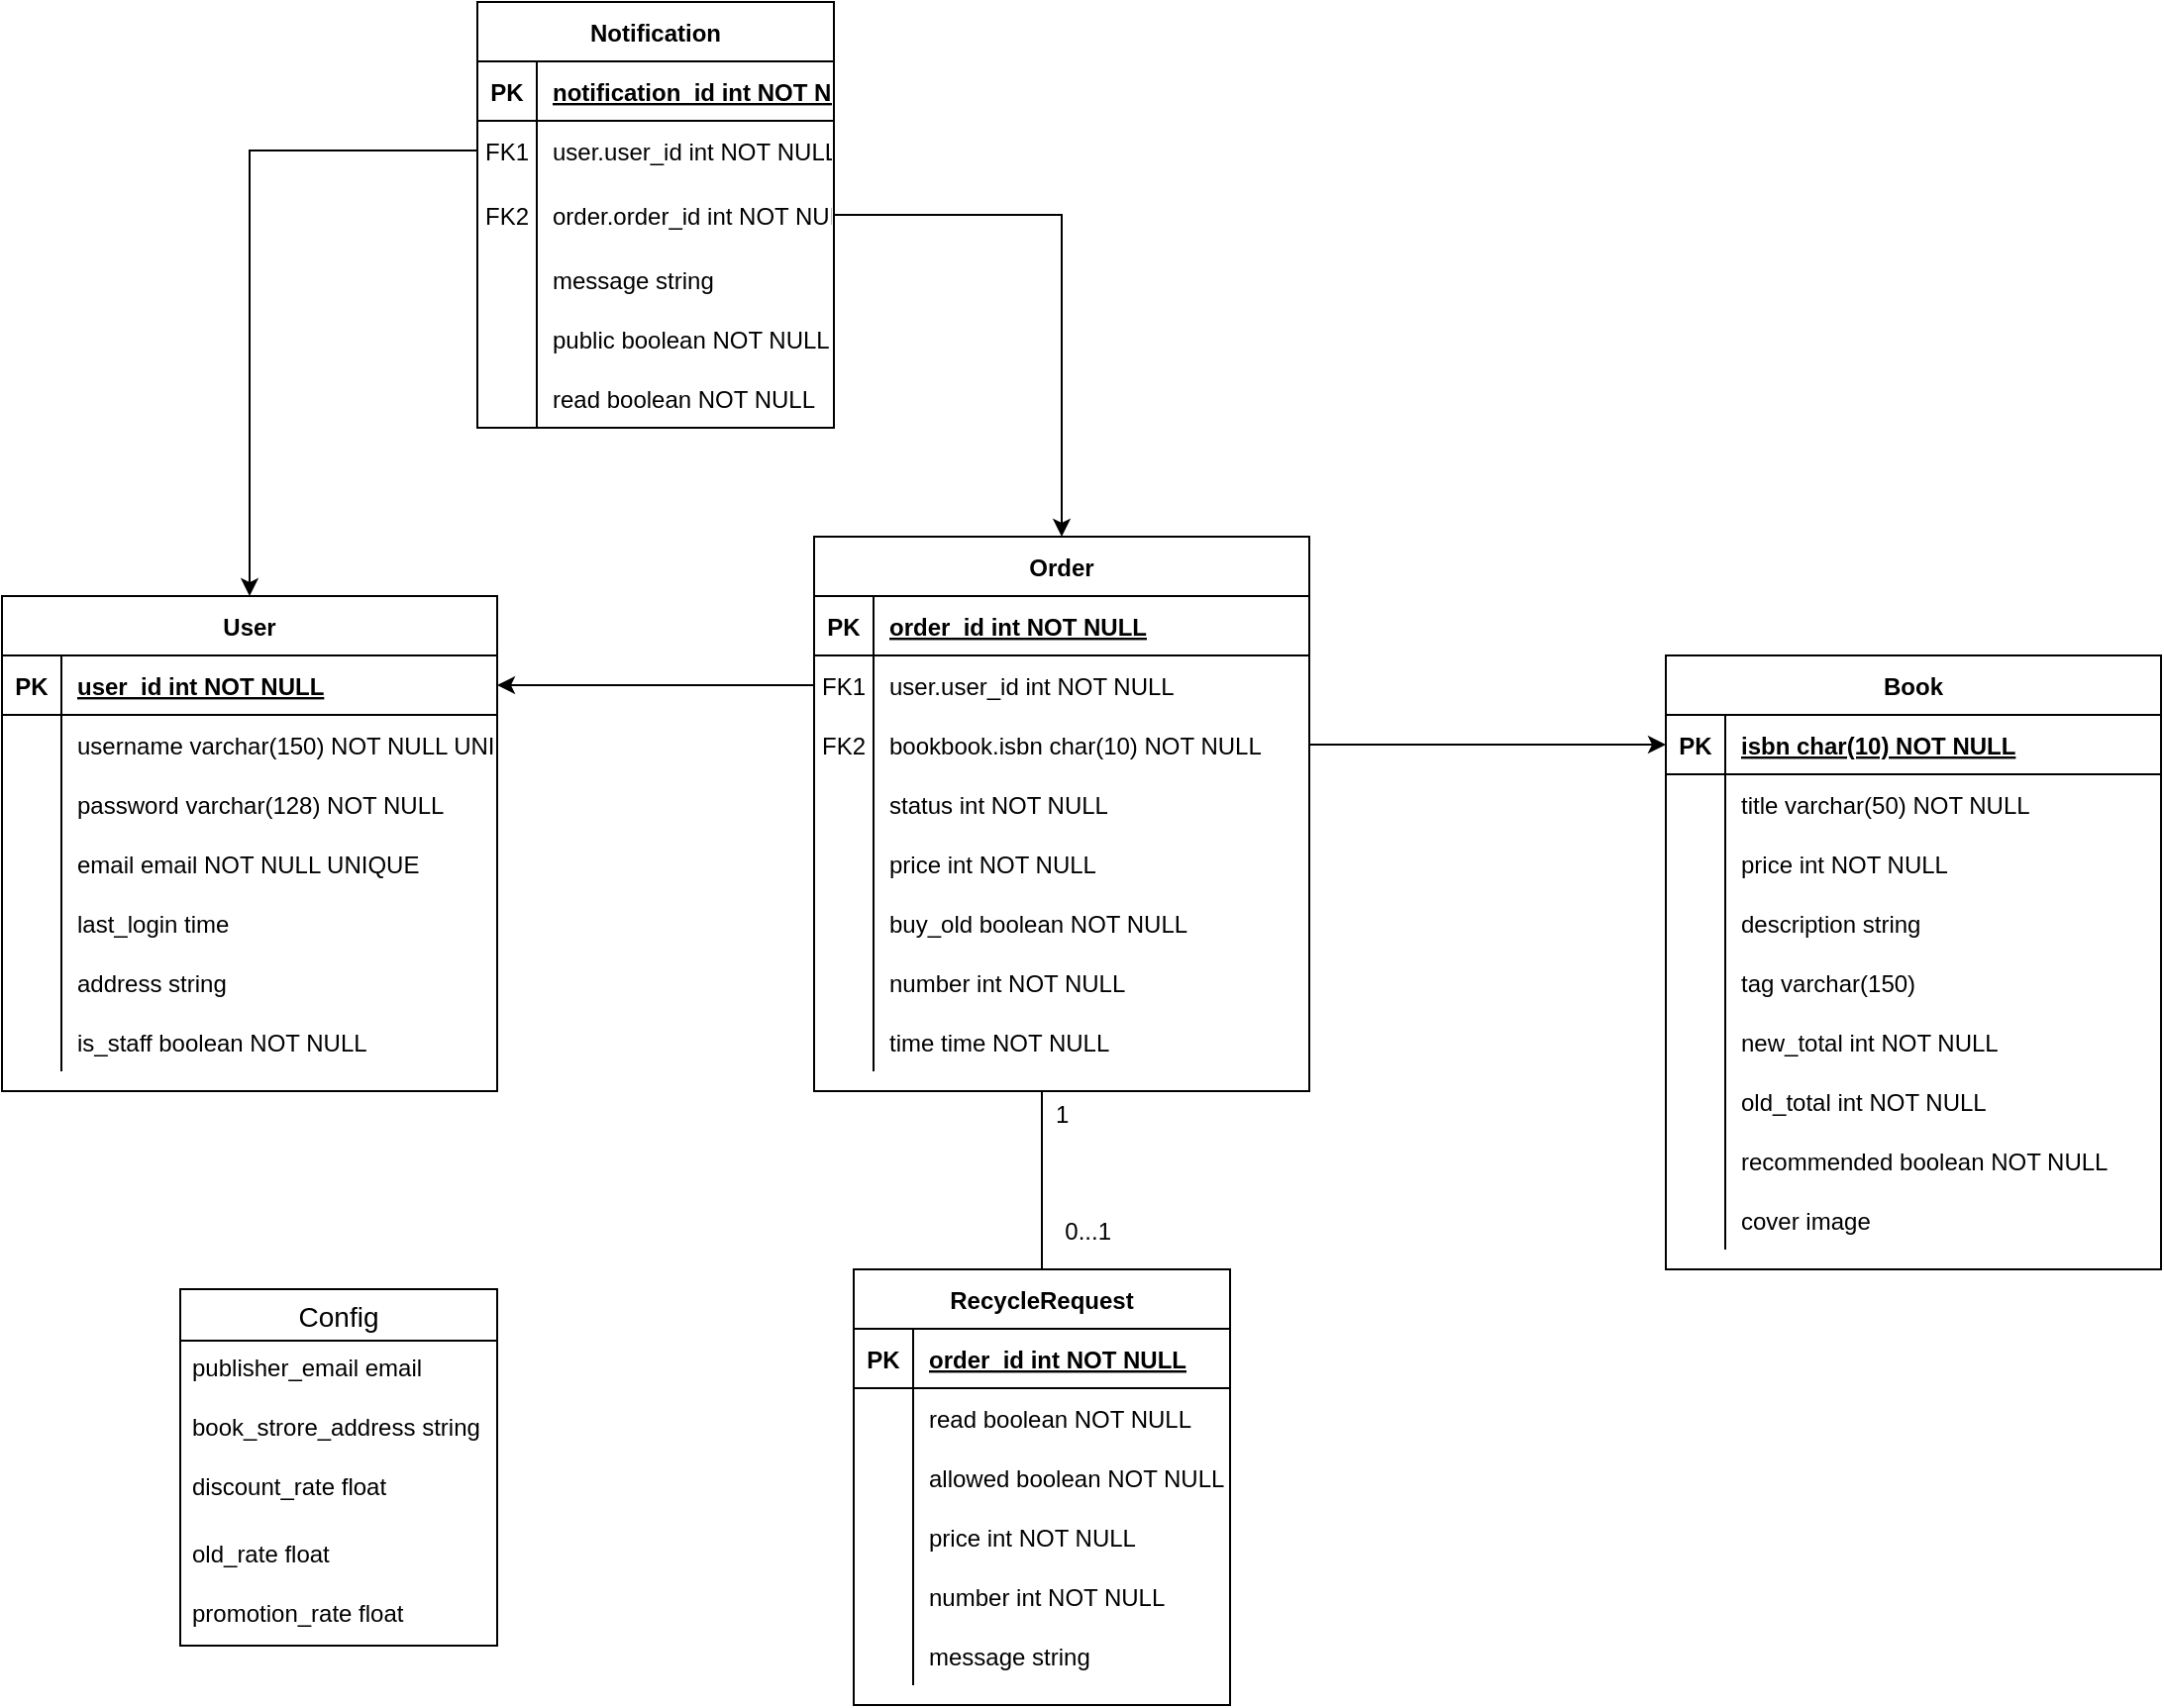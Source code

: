 <mxfile version="14.1.3" type="github">
  <diagram id="R2lEEEUBdFMjLlhIrx00" name="Page-1">
    <mxGraphModel dx="1730" dy="913" grid="1" gridSize="10" guides="1" tooltips="1" connect="1" arrows="1" fold="1" page="1" pageScale="1" pageWidth="850" pageHeight="1100" math="0" shadow="0" extFonts="Permanent Marker^https://fonts.googleapis.com/css?family=Permanent+Marker">
      <root>
        <mxCell id="0" />
        <mxCell id="1" parent="0" />
        <mxCell id="C-vyLk0tnHw3VtMMgP7b-2" value="Order" style="shape=table;startSize=30;container=1;collapsible=1;childLayout=tableLayout;fixedRows=1;rowLines=0;fontStyle=1;align=center;resizeLast=1;" parent="1" vertex="1">
          <mxGeometry x="500" y="290" width="250" height="280" as="geometry" />
        </mxCell>
        <mxCell id="C-vyLk0tnHw3VtMMgP7b-3" value="" style="shape=partialRectangle;collapsible=0;dropTarget=0;pointerEvents=0;fillColor=none;points=[[0,0.5],[1,0.5]];portConstraint=eastwest;top=0;left=0;right=0;bottom=1;" parent="C-vyLk0tnHw3VtMMgP7b-2" vertex="1">
          <mxGeometry y="30" width="250" height="30" as="geometry" />
        </mxCell>
        <mxCell id="C-vyLk0tnHw3VtMMgP7b-4" value="PK" style="shape=partialRectangle;overflow=hidden;connectable=0;fillColor=none;top=0;left=0;bottom=0;right=0;fontStyle=1;" parent="C-vyLk0tnHw3VtMMgP7b-3" vertex="1">
          <mxGeometry width="30" height="30" as="geometry" />
        </mxCell>
        <mxCell id="C-vyLk0tnHw3VtMMgP7b-5" value="order_id int NOT NULL " style="shape=partialRectangle;overflow=hidden;connectable=0;fillColor=none;top=0;left=0;bottom=0;right=0;align=left;spacingLeft=6;fontStyle=5;" parent="C-vyLk0tnHw3VtMMgP7b-3" vertex="1">
          <mxGeometry x="30" width="220" height="30" as="geometry" />
        </mxCell>
        <mxCell id="cBsTBtlMQh--94qblYaT-56" value="" style="shape=partialRectangle;collapsible=0;dropTarget=0;pointerEvents=0;fillColor=none;top=0;left=0;bottom=0;right=0;points=[[0,0.5],[1,0.5]];portConstraint=eastwest;" vertex="1" parent="C-vyLk0tnHw3VtMMgP7b-2">
          <mxGeometry y="60" width="250" height="30" as="geometry" />
        </mxCell>
        <mxCell id="cBsTBtlMQh--94qblYaT-57" value="FK1" style="shape=partialRectangle;connectable=0;fillColor=none;top=0;left=0;bottom=0;right=0;fontStyle=0;overflow=hidden;" vertex="1" parent="cBsTBtlMQh--94qblYaT-56">
          <mxGeometry width="30" height="30" as="geometry" />
        </mxCell>
        <mxCell id="cBsTBtlMQh--94qblYaT-58" value="user.user_id int NOT NULL" style="shape=partialRectangle;connectable=0;fillColor=none;top=0;left=0;bottom=0;right=0;align=left;spacingLeft=6;fontStyle=0;overflow=hidden;" vertex="1" parent="cBsTBtlMQh--94qblYaT-56">
          <mxGeometry x="30" width="220" height="30" as="geometry" />
        </mxCell>
        <mxCell id="C-vyLk0tnHw3VtMMgP7b-6" value="" style="shape=partialRectangle;collapsible=0;dropTarget=0;pointerEvents=0;fillColor=none;points=[[0,0.5],[1,0.5]];portConstraint=eastwest;top=0;left=0;right=0;bottom=0;" parent="C-vyLk0tnHw3VtMMgP7b-2" vertex="1">
          <mxGeometry y="90" width="250" height="30" as="geometry" />
        </mxCell>
        <mxCell id="C-vyLk0tnHw3VtMMgP7b-7" value="FK2" style="shape=partialRectangle;overflow=hidden;connectable=0;fillColor=none;top=0;left=0;bottom=0;right=0;" parent="C-vyLk0tnHw3VtMMgP7b-6" vertex="1">
          <mxGeometry width="30" height="30" as="geometry" />
        </mxCell>
        <mxCell id="C-vyLk0tnHw3VtMMgP7b-8" value="bookbook.isbn char(10) NOT NULL" style="shape=partialRectangle;overflow=hidden;connectable=0;fillColor=none;top=0;left=0;bottom=0;right=0;align=left;spacingLeft=6;" parent="C-vyLk0tnHw3VtMMgP7b-6" vertex="1">
          <mxGeometry x="30" width="220" height="30" as="geometry" />
        </mxCell>
        <mxCell id="cBsTBtlMQh--94qblYaT-22" value="" style="shape=partialRectangle;collapsible=0;dropTarget=0;pointerEvents=0;fillColor=none;top=0;left=0;bottom=0;right=0;points=[[0,0.5],[1,0.5]];portConstraint=eastwest;" vertex="1" parent="C-vyLk0tnHw3VtMMgP7b-2">
          <mxGeometry y="120" width="250" height="30" as="geometry" />
        </mxCell>
        <mxCell id="cBsTBtlMQh--94qblYaT-23" value="" style="shape=partialRectangle;connectable=0;fillColor=none;top=0;left=0;bottom=0;right=0;fontStyle=0;overflow=hidden;" vertex="1" parent="cBsTBtlMQh--94qblYaT-22">
          <mxGeometry width="30" height="30" as="geometry" />
        </mxCell>
        <mxCell id="cBsTBtlMQh--94qblYaT-24" value="status int NOT NULL" style="shape=partialRectangle;connectable=0;fillColor=none;top=0;left=0;bottom=0;right=0;align=left;spacingLeft=6;fontStyle=0;overflow=hidden;" vertex="1" parent="cBsTBtlMQh--94qblYaT-22">
          <mxGeometry x="30" width="220" height="30" as="geometry" />
        </mxCell>
        <mxCell id="cBsTBtlMQh--94qblYaT-62" value="" style="shape=partialRectangle;collapsible=0;dropTarget=0;pointerEvents=0;fillColor=none;top=0;left=0;bottom=0;right=0;points=[[0,0.5],[1,0.5]];portConstraint=eastwest;" vertex="1" parent="C-vyLk0tnHw3VtMMgP7b-2">
          <mxGeometry y="150" width="250" height="30" as="geometry" />
        </mxCell>
        <mxCell id="cBsTBtlMQh--94qblYaT-63" value="" style="shape=partialRectangle;connectable=0;fillColor=none;top=0;left=0;bottom=0;right=0;editable=1;overflow=hidden;" vertex="1" parent="cBsTBtlMQh--94qblYaT-62">
          <mxGeometry width="30" height="30" as="geometry" />
        </mxCell>
        <mxCell id="cBsTBtlMQh--94qblYaT-64" value="price int NOT NULL" style="shape=partialRectangle;connectable=0;fillColor=none;top=0;left=0;bottom=0;right=0;align=left;spacingLeft=6;overflow=hidden;" vertex="1" parent="cBsTBtlMQh--94qblYaT-62">
          <mxGeometry x="30" width="220" height="30" as="geometry" />
        </mxCell>
        <mxCell id="cBsTBtlMQh--94qblYaT-59" value="" style="shape=partialRectangle;collapsible=0;dropTarget=0;pointerEvents=0;fillColor=none;top=0;left=0;bottom=0;right=0;points=[[0,0.5],[1,0.5]];portConstraint=eastwest;" vertex="1" parent="C-vyLk0tnHw3VtMMgP7b-2">
          <mxGeometry y="180" width="250" height="30" as="geometry" />
        </mxCell>
        <mxCell id="cBsTBtlMQh--94qblYaT-60" value="" style="shape=partialRectangle;connectable=0;fillColor=none;top=0;left=0;bottom=0;right=0;editable=1;overflow=hidden;" vertex="1" parent="cBsTBtlMQh--94qblYaT-59">
          <mxGeometry width="30" height="30" as="geometry" />
        </mxCell>
        <mxCell id="cBsTBtlMQh--94qblYaT-61" value="buy_old boolean NOT NULL" style="shape=partialRectangle;connectable=0;fillColor=none;top=0;left=0;bottom=0;right=0;align=left;spacingLeft=6;overflow=hidden;" vertex="1" parent="cBsTBtlMQh--94qblYaT-59">
          <mxGeometry x="30" width="220" height="30" as="geometry" />
        </mxCell>
        <mxCell id="cBsTBtlMQh--94qblYaT-66" value="" style="shape=partialRectangle;collapsible=0;dropTarget=0;pointerEvents=0;fillColor=none;top=0;left=0;bottom=0;right=0;points=[[0,0.5],[1,0.5]];portConstraint=eastwest;" vertex="1" parent="C-vyLk0tnHw3VtMMgP7b-2">
          <mxGeometry y="210" width="250" height="30" as="geometry" />
        </mxCell>
        <mxCell id="cBsTBtlMQh--94qblYaT-67" value="" style="shape=partialRectangle;connectable=0;fillColor=none;top=0;left=0;bottom=0;right=0;editable=1;overflow=hidden;" vertex="1" parent="cBsTBtlMQh--94qblYaT-66">
          <mxGeometry width="30" height="30" as="geometry" />
        </mxCell>
        <mxCell id="cBsTBtlMQh--94qblYaT-68" value="number int NOT NULL" style="shape=partialRectangle;connectable=0;fillColor=none;top=0;left=0;bottom=0;right=0;align=left;spacingLeft=6;overflow=hidden;" vertex="1" parent="cBsTBtlMQh--94qblYaT-66">
          <mxGeometry x="30" width="220" height="30" as="geometry" />
        </mxCell>
        <mxCell id="C-vyLk0tnHw3VtMMgP7b-9" value="" style="shape=partialRectangle;collapsible=0;dropTarget=0;pointerEvents=0;fillColor=none;points=[[0,0.5],[1,0.5]];portConstraint=eastwest;top=0;left=0;right=0;bottom=0;" parent="C-vyLk0tnHw3VtMMgP7b-2" vertex="1">
          <mxGeometry y="240" width="250" height="30" as="geometry" />
        </mxCell>
        <mxCell id="C-vyLk0tnHw3VtMMgP7b-10" value="" style="shape=partialRectangle;overflow=hidden;connectable=0;fillColor=none;top=0;left=0;bottom=0;right=0;" parent="C-vyLk0tnHw3VtMMgP7b-9" vertex="1">
          <mxGeometry width="30" height="30" as="geometry" />
        </mxCell>
        <mxCell id="C-vyLk0tnHw3VtMMgP7b-11" value="time time NOT NULL" style="shape=partialRectangle;overflow=hidden;connectable=0;fillColor=none;top=0;left=0;bottom=0;right=0;align=left;spacingLeft=6;" parent="C-vyLk0tnHw3VtMMgP7b-9" vertex="1">
          <mxGeometry x="30" width="220" height="30" as="geometry" />
        </mxCell>
        <mxCell id="C-vyLk0tnHw3VtMMgP7b-13" value="Book" style="shape=table;startSize=30;container=1;collapsible=1;childLayout=tableLayout;fixedRows=1;rowLines=0;fontStyle=1;align=center;resizeLast=1;" parent="1" vertex="1">
          <mxGeometry x="930" y="350" width="250" height="310" as="geometry" />
        </mxCell>
        <mxCell id="C-vyLk0tnHw3VtMMgP7b-14" value="" style="shape=partialRectangle;collapsible=0;dropTarget=0;pointerEvents=0;fillColor=none;points=[[0,0.5],[1,0.5]];portConstraint=eastwest;top=0;left=0;right=0;bottom=1;" parent="C-vyLk0tnHw3VtMMgP7b-13" vertex="1">
          <mxGeometry y="30" width="250" height="30" as="geometry" />
        </mxCell>
        <mxCell id="C-vyLk0tnHw3VtMMgP7b-15" value="PK" style="shape=partialRectangle;overflow=hidden;connectable=0;fillColor=none;top=0;left=0;bottom=0;right=0;fontStyle=1;" parent="C-vyLk0tnHw3VtMMgP7b-14" vertex="1">
          <mxGeometry width="30" height="30" as="geometry" />
        </mxCell>
        <mxCell id="C-vyLk0tnHw3VtMMgP7b-16" value="isbn char(10) NOT NULL" style="shape=partialRectangle;overflow=hidden;connectable=0;fillColor=none;top=0;left=0;bottom=0;right=0;align=left;spacingLeft=6;fontStyle=5;" parent="C-vyLk0tnHw3VtMMgP7b-14" vertex="1">
          <mxGeometry x="30" width="220" height="30" as="geometry" />
        </mxCell>
        <mxCell id="C-vyLk0tnHw3VtMMgP7b-17" value="" style="shape=partialRectangle;collapsible=0;dropTarget=0;pointerEvents=0;fillColor=none;points=[[0,0.5],[1,0.5]];portConstraint=eastwest;top=0;left=0;right=0;bottom=0;" parent="C-vyLk0tnHw3VtMMgP7b-13" vertex="1">
          <mxGeometry y="60" width="250" height="30" as="geometry" />
        </mxCell>
        <mxCell id="C-vyLk0tnHw3VtMMgP7b-18" value="" style="shape=partialRectangle;overflow=hidden;connectable=0;fillColor=none;top=0;left=0;bottom=0;right=0;" parent="C-vyLk0tnHw3VtMMgP7b-17" vertex="1">
          <mxGeometry width="30" height="30" as="geometry" />
        </mxCell>
        <mxCell id="C-vyLk0tnHw3VtMMgP7b-19" value="title varchar(50) NOT NULL" style="shape=partialRectangle;overflow=hidden;connectable=0;fillColor=none;top=0;left=0;bottom=0;right=0;align=left;spacingLeft=6;" parent="C-vyLk0tnHw3VtMMgP7b-17" vertex="1">
          <mxGeometry x="30" width="220" height="30" as="geometry" />
        </mxCell>
        <mxCell id="cBsTBtlMQh--94qblYaT-38" value="" style="shape=partialRectangle;collapsible=0;dropTarget=0;pointerEvents=0;fillColor=none;top=0;left=0;bottom=0;right=0;points=[[0,0.5],[1,0.5]];portConstraint=eastwest;" vertex="1" parent="C-vyLk0tnHw3VtMMgP7b-13">
          <mxGeometry y="90" width="250" height="30" as="geometry" />
        </mxCell>
        <mxCell id="cBsTBtlMQh--94qblYaT-39" value="" style="shape=partialRectangle;connectable=0;fillColor=none;top=0;left=0;bottom=0;right=0;editable=1;overflow=hidden;" vertex="1" parent="cBsTBtlMQh--94qblYaT-38">
          <mxGeometry width="30" height="30" as="geometry" />
        </mxCell>
        <mxCell id="cBsTBtlMQh--94qblYaT-40" value="price int NOT NULL" style="shape=partialRectangle;connectable=0;fillColor=none;top=0;left=0;bottom=0;right=0;align=left;spacingLeft=6;overflow=hidden;" vertex="1" parent="cBsTBtlMQh--94qblYaT-38">
          <mxGeometry x="30" width="220" height="30" as="geometry" />
        </mxCell>
        <mxCell id="cBsTBtlMQh--94qblYaT-44" value="" style="shape=partialRectangle;collapsible=0;dropTarget=0;pointerEvents=0;fillColor=none;top=0;left=0;bottom=0;right=0;points=[[0,0.5],[1,0.5]];portConstraint=eastwest;" vertex="1" parent="C-vyLk0tnHw3VtMMgP7b-13">
          <mxGeometry y="120" width="250" height="30" as="geometry" />
        </mxCell>
        <mxCell id="cBsTBtlMQh--94qblYaT-45" value="" style="shape=partialRectangle;connectable=0;fillColor=none;top=0;left=0;bottom=0;right=0;editable=1;overflow=hidden;" vertex="1" parent="cBsTBtlMQh--94qblYaT-44">
          <mxGeometry width="30" height="30" as="geometry" />
        </mxCell>
        <mxCell id="cBsTBtlMQh--94qblYaT-46" value="description string" style="shape=partialRectangle;connectable=0;fillColor=none;top=0;left=0;bottom=0;right=0;align=left;spacingLeft=6;overflow=hidden;" vertex="1" parent="cBsTBtlMQh--94qblYaT-44">
          <mxGeometry x="30" width="220" height="30" as="geometry" />
        </mxCell>
        <mxCell id="cBsTBtlMQh--94qblYaT-47" value="" style="shape=partialRectangle;collapsible=0;dropTarget=0;pointerEvents=0;fillColor=none;top=0;left=0;bottom=0;right=0;points=[[0,0.5],[1,0.5]];portConstraint=eastwest;" vertex="1" parent="C-vyLk0tnHw3VtMMgP7b-13">
          <mxGeometry y="150" width="250" height="30" as="geometry" />
        </mxCell>
        <mxCell id="cBsTBtlMQh--94qblYaT-48" value="" style="shape=partialRectangle;connectable=0;fillColor=none;top=0;left=0;bottom=0;right=0;editable=1;overflow=hidden;" vertex="1" parent="cBsTBtlMQh--94qblYaT-47">
          <mxGeometry width="30" height="30" as="geometry" />
        </mxCell>
        <mxCell id="cBsTBtlMQh--94qblYaT-49" value="tag varchar(150)" style="shape=partialRectangle;connectable=0;fillColor=none;top=0;left=0;bottom=0;right=0;align=left;spacingLeft=6;overflow=hidden;" vertex="1" parent="cBsTBtlMQh--94qblYaT-47">
          <mxGeometry x="30" width="220" height="30" as="geometry" />
        </mxCell>
        <mxCell id="cBsTBtlMQh--94qblYaT-41" value="" style="shape=partialRectangle;collapsible=0;dropTarget=0;pointerEvents=0;fillColor=none;top=0;left=0;bottom=0;right=0;points=[[0,0.5],[1,0.5]];portConstraint=eastwest;" vertex="1" parent="C-vyLk0tnHw3VtMMgP7b-13">
          <mxGeometry y="180" width="250" height="30" as="geometry" />
        </mxCell>
        <mxCell id="cBsTBtlMQh--94qblYaT-42" value="" style="shape=partialRectangle;connectable=0;fillColor=none;top=0;left=0;bottom=0;right=0;editable=1;overflow=hidden;" vertex="1" parent="cBsTBtlMQh--94qblYaT-41">
          <mxGeometry width="30" height="30" as="geometry" />
        </mxCell>
        <mxCell id="cBsTBtlMQh--94qblYaT-43" value="new_total int NOT NULL" style="shape=partialRectangle;connectable=0;fillColor=none;top=0;left=0;bottom=0;right=0;align=left;spacingLeft=6;overflow=hidden;" vertex="1" parent="cBsTBtlMQh--94qblYaT-41">
          <mxGeometry x="30" width="220" height="30" as="geometry" />
        </mxCell>
        <mxCell id="C-vyLk0tnHw3VtMMgP7b-20" value="" style="shape=partialRectangle;collapsible=0;dropTarget=0;pointerEvents=0;fillColor=none;points=[[0,0.5],[1,0.5]];portConstraint=eastwest;top=0;left=0;right=0;bottom=0;" parent="C-vyLk0tnHw3VtMMgP7b-13" vertex="1">
          <mxGeometry y="210" width="250" height="30" as="geometry" />
        </mxCell>
        <mxCell id="C-vyLk0tnHw3VtMMgP7b-21" value="" style="shape=partialRectangle;overflow=hidden;connectable=0;fillColor=none;top=0;left=0;bottom=0;right=0;" parent="C-vyLk0tnHw3VtMMgP7b-20" vertex="1">
          <mxGeometry width="30" height="30" as="geometry" />
        </mxCell>
        <mxCell id="C-vyLk0tnHw3VtMMgP7b-22" value="old_total int NOT NULL" style="shape=partialRectangle;overflow=hidden;connectable=0;fillColor=none;top=0;left=0;bottom=0;right=0;align=left;spacingLeft=6;" parent="C-vyLk0tnHw3VtMMgP7b-20" vertex="1">
          <mxGeometry x="30" width="220" height="30" as="geometry" />
        </mxCell>
        <mxCell id="cBsTBtlMQh--94qblYaT-50" value="" style="shape=partialRectangle;collapsible=0;dropTarget=0;pointerEvents=0;fillColor=none;top=0;left=0;bottom=0;right=0;points=[[0,0.5],[1,0.5]];portConstraint=eastwest;" vertex="1" parent="C-vyLk0tnHw3VtMMgP7b-13">
          <mxGeometry y="240" width="250" height="30" as="geometry" />
        </mxCell>
        <mxCell id="cBsTBtlMQh--94qblYaT-51" value="" style="shape=partialRectangle;connectable=0;fillColor=none;top=0;left=0;bottom=0;right=0;editable=1;overflow=hidden;" vertex="1" parent="cBsTBtlMQh--94qblYaT-50">
          <mxGeometry width="30" height="30" as="geometry" />
        </mxCell>
        <mxCell id="cBsTBtlMQh--94qblYaT-52" value="recommended boolean NOT NULL" style="shape=partialRectangle;connectable=0;fillColor=none;top=0;left=0;bottom=0;right=0;align=left;spacingLeft=6;overflow=hidden;" vertex="1" parent="cBsTBtlMQh--94qblYaT-50">
          <mxGeometry x="30" width="220" height="30" as="geometry" />
        </mxCell>
        <mxCell id="cBsTBtlMQh--94qblYaT-53" value="" style="shape=partialRectangle;collapsible=0;dropTarget=0;pointerEvents=0;fillColor=none;top=0;left=0;bottom=0;right=0;points=[[0,0.5],[1,0.5]];portConstraint=eastwest;" vertex="1" parent="C-vyLk0tnHw3VtMMgP7b-13">
          <mxGeometry y="270" width="250" height="30" as="geometry" />
        </mxCell>
        <mxCell id="cBsTBtlMQh--94qblYaT-54" value="" style="shape=partialRectangle;connectable=0;fillColor=none;top=0;left=0;bottom=0;right=0;editable=1;overflow=hidden;" vertex="1" parent="cBsTBtlMQh--94qblYaT-53">
          <mxGeometry width="30" height="30" as="geometry" />
        </mxCell>
        <mxCell id="cBsTBtlMQh--94qblYaT-55" value="cover image" style="shape=partialRectangle;connectable=0;fillColor=none;top=0;left=0;bottom=0;right=0;align=left;spacingLeft=6;overflow=hidden;" vertex="1" parent="cBsTBtlMQh--94qblYaT-53">
          <mxGeometry x="30" width="220" height="30" as="geometry" />
        </mxCell>
        <mxCell id="C-vyLk0tnHw3VtMMgP7b-23" value="User" style="shape=table;startSize=30;container=1;collapsible=1;childLayout=tableLayout;fixedRows=1;rowLines=0;fontStyle=1;align=center;resizeLast=1;" parent="1" vertex="1">
          <mxGeometry x="90" y="320" width="250" height="250" as="geometry" />
        </mxCell>
        <mxCell id="C-vyLk0tnHw3VtMMgP7b-24" value="" style="shape=partialRectangle;collapsible=0;dropTarget=0;pointerEvents=0;fillColor=none;points=[[0,0.5],[1,0.5]];portConstraint=eastwest;top=0;left=0;right=0;bottom=1;" parent="C-vyLk0tnHw3VtMMgP7b-23" vertex="1">
          <mxGeometry y="30" width="250" height="30" as="geometry" />
        </mxCell>
        <mxCell id="C-vyLk0tnHw3VtMMgP7b-25" value="PK" style="shape=partialRectangle;overflow=hidden;connectable=0;fillColor=none;top=0;left=0;bottom=0;right=0;fontStyle=1;" parent="C-vyLk0tnHw3VtMMgP7b-24" vertex="1">
          <mxGeometry width="30" height="30" as="geometry" />
        </mxCell>
        <mxCell id="C-vyLk0tnHw3VtMMgP7b-26" value="user_id int NOT NULL " style="shape=partialRectangle;overflow=hidden;connectable=0;fillColor=none;top=0;left=0;bottom=0;right=0;align=left;spacingLeft=6;fontStyle=5;" parent="C-vyLk0tnHw3VtMMgP7b-24" vertex="1">
          <mxGeometry x="30" width="220" height="30" as="geometry" />
        </mxCell>
        <mxCell id="C-vyLk0tnHw3VtMMgP7b-27" value="" style="shape=partialRectangle;collapsible=0;dropTarget=0;pointerEvents=0;fillColor=none;points=[[0,0.5],[1,0.5]];portConstraint=eastwest;top=0;left=0;right=0;bottom=0;" parent="C-vyLk0tnHw3VtMMgP7b-23" vertex="1">
          <mxGeometry y="60" width="250" height="30" as="geometry" />
        </mxCell>
        <mxCell id="C-vyLk0tnHw3VtMMgP7b-28" value="" style="shape=partialRectangle;overflow=hidden;connectable=0;fillColor=none;top=0;left=0;bottom=0;right=0;" parent="C-vyLk0tnHw3VtMMgP7b-27" vertex="1">
          <mxGeometry width="30" height="30" as="geometry" />
        </mxCell>
        <mxCell id="C-vyLk0tnHw3VtMMgP7b-29" value="username varchar(150) NOT NULL UNIQUE" style="shape=partialRectangle;overflow=hidden;connectable=0;fillColor=none;top=0;left=0;bottom=0;right=0;align=left;spacingLeft=6;" parent="C-vyLk0tnHw3VtMMgP7b-27" vertex="1">
          <mxGeometry x="30" width="220" height="30" as="geometry" />
        </mxCell>
        <mxCell id="cBsTBtlMQh--94qblYaT-29" value="" style="shape=partialRectangle;collapsible=0;dropTarget=0;pointerEvents=0;fillColor=none;top=0;left=0;bottom=0;right=0;points=[[0,0.5],[1,0.5]];portConstraint=eastwest;" vertex="1" parent="C-vyLk0tnHw3VtMMgP7b-23">
          <mxGeometry y="90" width="250" height="30" as="geometry" />
        </mxCell>
        <mxCell id="cBsTBtlMQh--94qblYaT-30" value="" style="shape=partialRectangle;connectable=0;fillColor=none;top=0;left=0;bottom=0;right=0;editable=1;overflow=hidden;" vertex="1" parent="cBsTBtlMQh--94qblYaT-29">
          <mxGeometry width="30" height="30" as="geometry" />
        </mxCell>
        <mxCell id="cBsTBtlMQh--94qblYaT-31" value="password varchar(128) NOT NULL" style="shape=partialRectangle;connectable=0;fillColor=none;top=0;left=0;bottom=0;right=0;align=left;spacingLeft=6;overflow=hidden;" vertex="1" parent="cBsTBtlMQh--94qblYaT-29">
          <mxGeometry x="30" width="220" height="30" as="geometry" />
        </mxCell>
        <mxCell id="cBsTBtlMQh--94qblYaT-18" value="" style="shape=partialRectangle;collapsible=0;dropTarget=0;pointerEvents=0;fillColor=none;top=0;left=0;bottom=0;right=0;points=[[0,0.5],[1,0.5]];portConstraint=eastwest;" vertex="1" parent="C-vyLk0tnHw3VtMMgP7b-23">
          <mxGeometry y="120" width="250" height="30" as="geometry" />
        </mxCell>
        <mxCell id="cBsTBtlMQh--94qblYaT-19" value="" style="shape=partialRectangle;connectable=0;fillColor=none;top=0;left=0;bottom=0;right=0;fontStyle=0;overflow=hidden;" vertex="1" parent="cBsTBtlMQh--94qblYaT-18">
          <mxGeometry width="30" height="30" as="geometry" />
        </mxCell>
        <mxCell id="cBsTBtlMQh--94qblYaT-20" value="email email NOT NULL UNIQUE" style="shape=partialRectangle;connectable=0;fillColor=none;top=0;left=0;bottom=0;right=0;align=left;spacingLeft=6;fontStyle=0;overflow=hidden;" vertex="1" parent="cBsTBtlMQh--94qblYaT-18">
          <mxGeometry x="30" width="220" height="30" as="geometry" />
        </mxCell>
        <mxCell id="cBsTBtlMQh--94qblYaT-12" value="" style="shape=partialRectangle;collapsible=0;dropTarget=0;pointerEvents=0;fillColor=none;top=0;left=0;bottom=0;right=0;points=[[0,0.5],[1,0.5]];portConstraint=eastwest;" vertex="1" parent="C-vyLk0tnHw3VtMMgP7b-23">
          <mxGeometry y="150" width="250" height="30" as="geometry" />
        </mxCell>
        <mxCell id="cBsTBtlMQh--94qblYaT-13" value="" style="shape=partialRectangle;connectable=0;fillColor=none;top=0;left=0;bottom=0;right=0;editable=1;overflow=hidden;" vertex="1" parent="cBsTBtlMQh--94qblYaT-12">
          <mxGeometry width="30" height="30" as="geometry" />
        </mxCell>
        <mxCell id="cBsTBtlMQh--94qblYaT-14" value="last_login time" style="shape=partialRectangle;connectable=0;fillColor=none;top=0;left=0;bottom=0;right=0;align=left;spacingLeft=6;overflow=hidden;" vertex="1" parent="cBsTBtlMQh--94qblYaT-12">
          <mxGeometry x="30" width="220" height="30" as="geometry" />
        </mxCell>
        <mxCell id="cBsTBtlMQh--94qblYaT-32" value="" style="shape=partialRectangle;collapsible=0;dropTarget=0;pointerEvents=0;fillColor=none;top=0;left=0;bottom=0;right=0;points=[[0,0.5],[1,0.5]];portConstraint=eastwest;" vertex="1" parent="C-vyLk0tnHw3VtMMgP7b-23">
          <mxGeometry y="180" width="250" height="30" as="geometry" />
        </mxCell>
        <mxCell id="cBsTBtlMQh--94qblYaT-33" value="" style="shape=partialRectangle;connectable=0;fillColor=none;top=0;left=0;bottom=0;right=0;editable=1;overflow=hidden;" vertex="1" parent="cBsTBtlMQh--94qblYaT-32">
          <mxGeometry width="30" height="30" as="geometry" />
        </mxCell>
        <mxCell id="cBsTBtlMQh--94qblYaT-34" value="address string" style="shape=partialRectangle;connectable=0;fillColor=none;top=0;left=0;bottom=0;right=0;align=left;spacingLeft=6;overflow=hidden;" vertex="1" parent="cBsTBtlMQh--94qblYaT-32">
          <mxGeometry x="30" width="220" height="30" as="geometry" />
        </mxCell>
        <mxCell id="cBsTBtlMQh--94qblYaT-35" value="" style="shape=partialRectangle;collapsible=0;dropTarget=0;pointerEvents=0;fillColor=none;top=0;left=0;bottom=0;right=0;points=[[0,0.5],[1,0.5]];portConstraint=eastwest;" vertex="1" parent="C-vyLk0tnHw3VtMMgP7b-23">
          <mxGeometry y="210" width="250" height="30" as="geometry" />
        </mxCell>
        <mxCell id="cBsTBtlMQh--94qblYaT-36" value="" style="shape=partialRectangle;connectable=0;fillColor=none;top=0;left=0;bottom=0;right=0;editable=1;overflow=hidden;" vertex="1" parent="cBsTBtlMQh--94qblYaT-35">
          <mxGeometry width="30" height="30" as="geometry" />
        </mxCell>
        <mxCell id="cBsTBtlMQh--94qblYaT-37" value="is_staff boolean NOT NULL" style="shape=partialRectangle;connectable=0;fillColor=none;top=0;left=0;bottom=0;right=0;align=left;spacingLeft=6;overflow=hidden;" vertex="1" parent="cBsTBtlMQh--94qblYaT-35">
          <mxGeometry x="30" width="220" height="30" as="geometry" />
        </mxCell>
        <mxCell id="cBsTBtlMQh--94qblYaT-69" value="RecycleRequest" style="shape=table;startSize=30;container=1;collapsible=1;childLayout=tableLayout;fixedRows=1;rowLines=0;fontStyle=1;align=center;resizeLast=1;" vertex="1" parent="1">
          <mxGeometry x="520" y="660" width="190" height="220" as="geometry" />
        </mxCell>
        <mxCell id="cBsTBtlMQh--94qblYaT-70" value="" style="shape=partialRectangle;collapsible=0;dropTarget=0;pointerEvents=0;fillColor=none;top=0;left=0;bottom=1;right=0;points=[[0,0.5],[1,0.5]];portConstraint=eastwest;" vertex="1" parent="cBsTBtlMQh--94qblYaT-69">
          <mxGeometry y="30" width="190" height="30" as="geometry" />
        </mxCell>
        <mxCell id="cBsTBtlMQh--94qblYaT-71" value="PK" style="shape=partialRectangle;connectable=0;fillColor=none;top=0;left=0;bottom=0;right=0;fontStyle=1;overflow=hidden;" vertex="1" parent="cBsTBtlMQh--94qblYaT-70">
          <mxGeometry width="30" height="30" as="geometry" />
        </mxCell>
        <mxCell id="cBsTBtlMQh--94qblYaT-72" value="order_id int NOT NULL" style="shape=partialRectangle;connectable=0;top=0;left=0;bottom=0;right=0;align=left;spacingLeft=6;fontStyle=5;overflow=hidden;dashed=1;fillColor=none;" vertex="1" parent="cBsTBtlMQh--94qblYaT-70">
          <mxGeometry x="30" width="160" height="30" as="geometry" />
        </mxCell>
        <mxCell id="cBsTBtlMQh--94qblYaT-73" value="" style="shape=partialRectangle;collapsible=0;dropTarget=0;pointerEvents=0;fillColor=none;top=0;left=0;bottom=0;right=0;points=[[0,0.5],[1,0.5]];portConstraint=eastwest;" vertex="1" parent="cBsTBtlMQh--94qblYaT-69">
          <mxGeometry y="60" width="190" height="30" as="geometry" />
        </mxCell>
        <mxCell id="cBsTBtlMQh--94qblYaT-74" value="" style="shape=partialRectangle;connectable=0;fillColor=none;top=0;left=0;bottom=0;right=0;editable=1;overflow=hidden;" vertex="1" parent="cBsTBtlMQh--94qblYaT-73">
          <mxGeometry width="30" height="30" as="geometry" />
        </mxCell>
        <mxCell id="cBsTBtlMQh--94qblYaT-75" value="read boolean NOT NULL" style="shape=partialRectangle;connectable=0;fillColor=none;top=0;left=0;bottom=0;right=0;align=left;spacingLeft=6;overflow=hidden;" vertex="1" parent="cBsTBtlMQh--94qblYaT-73">
          <mxGeometry x="30" width="160" height="30" as="geometry" />
        </mxCell>
        <mxCell id="cBsTBtlMQh--94qblYaT-76" value="" style="shape=partialRectangle;collapsible=0;dropTarget=0;pointerEvents=0;fillColor=none;top=0;left=0;bottom=0;right=0;points=[[0,0.5],[1,0.5]];portConstraint=eastwest;" vertex="1" parent="cBsTBtlMQh--94qblYaT-69">
          <mxGeometry y="90" width="190" height="30" as="geometry" />
        </mxCell>
        <mxCell id="cBsTBtlMQh--94qblYaT-77" value="" style="shape=partialRectangle;connectable=0;fillColor=none;top=0;left=0;bottom=0;right=0;editable=1;overflow=hidden;" vertex="1" parent="cBsTBtlMQh--94qblYaT-76">
          <mxGeometry width="30" height="30" as="geometry" />
        </mxCell>
        <mxCell id="cBsTBtlMQh--94qblYaT-78" value="allowed boolean NOT NULL" style="shape=partialRectangle;connectable=0;fillColor=none;top=0;left=0;bottom=0;right=0;align=left;spacingLeft=6;overflow=hidden;" vertex="1" parent="cBsTBtlMQh--94qblYaT-76">
          <mxGeometry x="30" width="160" height="30" as="geometry" />
        </mxCell>
        <mxCell id="cBsTBtlMQh--94qblYaT-82" value="" style="shape=partialRectangle;collapsible=0;dropTarget=0;pointerEvents=0;fillColor=none;top=0;left=0;bottom=0;right=0;points=[[0,0.5],[1,0.5]];portConstraint=eastwest;" vertex="1" parent="cBsTBtlMQh--94qblYaT-69">
          <mxGeometry y="120" width="190" height="30" as="geometry" />
        </mxCell>
        <mxCell id="cBsTBtlMQh--94qblYaT-83" value="" style="shape=partialRectangle;connectable=0;fillColor=none;top=0;left=0;bottom=0;right=0;editable=1;overflow=hidden;" vertex="1" parent="cBsTBtlMQh--94qblYaT-82">
          <mxGeometry width="30" height="30" as="geometry" />
        </mxCell>
        <mxCell id="cBsTBtlMQh--94qblYaT-84" value="price int NOT NULL" style="shape=partialRectangle;connectable=0;fillColor=none;top=0;left=0;bottom=0;right=0;align=left;spacingLeft=6;overflow=hidden;" vertex="1" parent="cBsTBtlMQh--94qblYaT-82">
          <mxGeometry x="30" width="160" height="30" as="geometry" />
        </mxCell>
        <mxCell id="cBsTBtlMQh--94qblYaT-85" value="" style="shape=partialRectangle;collapsible=0;dropTarget=0;pointerEvents=0;fillColor=none;top=0;left=0;bottom=0;right=0;points=[[0,0.5],[1,0.5]];portConstraint=eastwest;" vertex="1" parent="cBsTBtlMQh--94qblYaT-69">
          <mxGeometry y="150" width="190" height="30" as="geometry" />
        </mxCell>
        <mxCell id="cBsTBtlMQh--94qblYaT-86" value="" style="shape=partialRectangle;connectable=0;fillColor=none;top=0;left=0;bottom=0;right=0;editable=1;overflow=hidden;" vertex="1" parent="cBsTBtlMQh--94qblYaT-85">
          <mxGeometry width="30" height="30" as="geometry" />
        </mxCell>
        <mxCell id="cBsTBtlMQh--94qblYaT-87" value="number int NOT NULL" style="shape=partialRectangle;connectable=0;fillColor=none;top=0;left=0;bottom=0;right=0;align=left;spacingLeft=6;overflow=hidden;" vertex="1" parent="cBsTBtlMQh--94qblYaT-85">
          <mxGeometry x="30" width="160" height="30" as="geometry" />
        </mxCell>
        <mxCell id="cBsTBtlMQh--94qblYaT-79" value="" style="shape=partialRectangle;collapsible=0;dropTarget=0;pointerEvents=0;fillColor=none;top=0;left=0;bottom=0;right=0;points=[[0,0.5],[1,0.5]];portConstraint=eastwest;" vertex="1" parent="cBsTBtlMQh--94qblYaT-69">
          <mxGeometry y="180" width="190" height="30" as="geometry" />
        </mxCell>
        <mxCell id="cBsTBtlMQh--94qblYaT-80" value="" style="shape=partialRectangle;connectable=0;fillColor=none;top=0;left=0;bottom=0;right=0;editable=1;overflow=hidden;" vertex="1" parent="cBsTBtlMQh--94qblYaT-79">
          <mxGeometry width="30" height="30" as="geometry" />
        </mxCell>
        <mxCell id="cBsTBtlMQh--94qblYaT-81" value="message string" style="shape=partialRectangle;connectable=0;fillColor=none;top=0;left=0;bottom=0;right=0;align=left;spacingLeft=6;overflow=hidden;" vertex="1" parent="cBsTBtlMQh--94qblYaT-79">
          <mxGeometry x="30" width="160" height="30" as="geometry" />
        </mxCell>
        <mxCell id="cBsTBtlMQh--94qblYaT-88" value="Config" style="swimlane;fontStyle=0;childLayout=stackLayout;horizontal=1;startSize=26;horizontalStack=0;resizeParent=1;resizeParentMax=0;resizeLast=0;collapsible=1;marginBottom=0;align=center;fontSize=14;" vertex="1" parent="1">
          <mxGeometry x="180" y="670" width="160" height="180" as="geometry" />
        </mxCell>
        <mxCell id="cBsTBtlMQh--94qblYaT-89" value="publisher_email email" style="text;strokeColor=none;fillColor=none;spacingLeft=4;spacingRight=4;overflow=hidden;rotatable=0;points=[[0,0.5],[1,0.5]];portConstraint=eastwest;fontSize=12;" vertex="1" parent="cBsTBtlMQh--94qblYaT-88">
          <mxGeometry y="26" width="160" height="30" as="geometry" />
        </mxCell>
        <mxCell id="cBsTBtlMQh--94qblYaT-90" value="book_strore_address string" style="text;strokeColor=none;fillColor=none;spacingLeft=4;spacingRight=4;overflow=hidden;rotatable=0;points=[[0,0.5],[1,0.5]];portConstraint=eastwest;fontSize=12;" vertex="1" parent="cBsTBtlMQh--94qblYaT-88">
          <mxGeometry y="56" width="160" height="30" as="geometry" />
        </mxCell>
        <mxCell id="cBsTBtlMQh--94qblYaT-109" value="discount_rate float" style="text;strokeColor=none;fillColor=none;spacingLeft=4;spacingRight=4;overflow=hidden;rotatable=0;points=[[0,0.5],[1,0.5]];portConstraint=eastwest;fontSize=12;" vertex="1" parent="cBsTBtlMQh--94qblYaT-88">
          <mxGeometry y="86" width="160" height="34" as="geometry" />
        </mxCell>
        <mxCell id="cBsTBtlMQh--94qblYaT-91" value="old_rate float" style="text;strokeColor=none;fillColor=none;spacingLeft=4;spacingRight=4;overflow=hidden;rotatable=0;points=[[0,0.5],[1,0.5]];portConstraint=eastwest;fontSize=12;" vertex="1" parent="cBsTBtlMQh--94qblYaT-88">
          <mxGeometry y="120" width="160" height="30" as="geometry" />
        </mxCell>
        <mxCell id="cBsTBtlMQh--94qblYaT-110" value="promotion_rate float" style="text;strokeColor=none;fillColor=none;spacingLeft=4;spacingRight=4;overflow=hidden;rotatable=0;points=[[0,0.5],[1,0.5]];portConstraint=eastwest;fontSize=12;" vertex="1" parent="cBsTBtlMQh--94qblYaT-88">
          <mxGeometry y="150" width="160" height="30" as="geometry" />
        </mxCell>
        <mxCell id="cBsTBtlMQh--94qblYaT-92" value="Notification" style="shape=table;startSize=30;container=1;collapsible=1;childLayout=tableLayout;fixedRows=1;rowLines=0;fontStyle=1;align=center;resizeLast=1;" vertex="1" parent="1">
          <mxGeometry x="330" y="20" width="180" height="215" as="geometry" />
        </mxCell>
        <mxCell id="cBsTBtlMQh--94qblYaT-93" value="" style="shape=partialRectangle;collapsible=0;dropTarget=0;pointerEvents=0;fillColor=none;top=0;left=0;bottom=1;right=0;points=[[0,0.5],[1,0.5]];portConstraint=eastwest;" vertex="1" parent="cBsTBtlMQh--94qblYaT-92">
          <mxGeometry y="30" width="180" height="30" as="geometry" />
        </mxCell>
        <mxCell id="cBsTBtlMQh--94qblYaT-94" value="PK" style="shape=partialRectangle;connectable=0;fillColor=none;top=0;left=0;bottom=0;right=0;fontStyle=1;overflow=hidden;" vertex="1" parent="cBsTBtlMQh--94qblYaT-93">
          <mxGeometry width="30" height="30" as="geometry" />
        </mxCell>
        <mxCell id="cBsTBtlMQh--94qblYaT-95" value="notification_id int NOT NULL" style="shape=partialRectangle;connectable=0;fillColor=none;top=0;left=0;bottom=0;right=0;align=left;spacingLeft=6;fontStyle=5;overflow=hidden;" vertex="1" parent="cBsTBtlMQh--94qblYaT-93">
          <mxGeometry x="30" width="150" height="30" as="geometry" />
        </mxCell>
        <mxCell id="cBsTBtlMQh--94qblYaT-114" value="" style="shape=partialRectangle;collapsible=0;dropTarget=0;pointerEvents=0;fillColor=none;top=0;left=0;bottom=0;right=0;points=[[0,0.5],[1,0.5]];portConstraint=eastwest;" vertex="1" parent="cBsTBtlMQh--94qblYaT-92">
          <mxGeometry y="60" width="180" height="30" as="geometry" />
        </mxCell>
        <mxCell id="cBsTBtlMQh--94qblYaT-115" value="FK1" style="shape=partialRectangle;connectable=0;fillColor=none;top=0;left=0;bottom=0;right=0;fontStyle=0;overflow=hidden;" vertex="1" parent="cBsTBtlMQh--94qblYaT-114">
          <mxGeometry width="30" height="30" as="geometry" />
        </mxCell>
        <mxCell id="cBsTBtlMQh--94qblYaT-116" value="user.user_id int NOT NULL" style="shape=partialRectangle;connectable=0;fillColor=none;top=0;left=0;bottom=0;right=0;align=left;spacingLeft=6;fontStyle=0;overflow=hidden;" vertex="1" parent="cBsTBtlMQh--94qblYaT-114">
          <mxGeometry x="30" width="150" height="30" as="geometry" />
        </mxCell>
        <mxCell id="cBsTBtlMQh--94qblYaT-117" value="" style="shape=partialRectangle;collapsible=0;dropTarget=0;pointerEvents=0;fillColor=none;top=0;left=0;bottom=0;right=0;points=[[0,0.5],[1,0.5]];portConstraint=eastwest;" vertex="1" parent="cBsTBtlMQh--94qblYaT-92">
          <mxGeometry y="90" width="180" height="35" as="geometry" />
        </mxCell>
        <mxCell id="cBsTBtlMQh--94qblYaT-118" value="FK2" style="shape=partialRectangle;connectable=0;fillColor=none;top=0;left=0;bottom=0;right=0;fontStyle=0;overflow=hidden;" vertex="1" parent="cBsTBtlMQh--94qblYaT-117">
          <mxGeometry width="30" height="35" as="geometry" />
        </mxCell>
        <mxCell id="cBsTBtlMQh--94qblYaT-119" value="order.order_id int NOT NULL" style="shape=partialRectangle;connectable=0;fillColor=none;top=0;left=0;bottom=0;right=0;align=left;spacingLeft=6;fontStyle=0;overflow=hidden;" vertex="1" parent="cBsTBtlMQh--94qblYaT-117">
          <mxGeometry x="30" width="150" height="35" as="geometry" />
        </mxCell>
        <mxCell id="cBsTBtlMQh--94qblYaT-102" value="" style="shape=partialRectangle;collapsible=0;dropTarget=0;pointerEvents=0;fillColor=none;top=0;left=0;bottom=0;right=0;points=[[0,0.5],[1,0.5]];portConstraint=eastwest;" vertex="1" parent="cBsTBtlMQh--94qblYaT-92">
          <mxGeometry y="125" width="180" height="30" as="geometry" />
        </mxCell>
        <mxCell id="cBsTBtlMQh--94qblYaT-103" value="" style="shape=partialRectangle;connectable=0;fillColor=none;top=0;left=0;bottom=0;right=0;editable=1;overflow=hidden;" vertex="1" parent="cBsTBtlMQh--94qblYaT-102">
          <mxGeometry width="30" height="30" as="geometry" />
        </mxCell>
        <mxCell id="cBsTBtlMQh--94qblYaT-104" value="message string" style="shape=partialRectangle;connectable=0;fillColor=none;top=0;left=0;bottom=0;right=0;align=left;spacingLeft=6;overflow=hidden;" vertex="1" parent="cBsTBtlMQh--94qblYaT-102">
          <mxGeometry x="30" width="150" height="30" as="geometry" />
        </mxCell>
        <mxCell id="cBsTBtlMQh--94qblYaT-99" value="" style="shape=partialRectangle;collapsible=0;dropTarget=0;pointerEvents=0;fillColor=none;top=0;left=0;bottom=0;right=0;points=[[0,0.5],[1,0.5]];portConstraint=eastwest;" vertex="1" parent="cBsTBtlMQh--94qblYaT-92">
          <mxGeometry y="155" width="180" height="30" as="geometry" />
        </mxCell>
        <mxCell id="cBsTBtlMQh--94qblYaT-100" value="" style="shape=partialRectangle;connectable=0;fillColor=none;top=0;left=0;bottom=0;right=0;editable=1;overflow=hidden;" vertex="1" parent="cBsTBtlMQh--94qblYaT-99">
          <mxGeometry width="30" height="30" as="geometry" />
        </mxCell>
        <mxCell id="cBsTBtlMQh--94qblYaT-101" value="public boolean NOT NULL" style="shape=partialRectangle;connectable=0;fillColor=none;top=0;left=0;bottom=0;right=0;align=left;spacingLeft=6;overflow=hidden;" vertex="1" parent="cBsTBtlMQh--94qblYaT-99">
          <mxGeometry x="30" width="150" height="30" as="geometry" />
        </mxCell>
        <mxCell id="cBsTBtlMQh--94qblYaT-96" value="" style="shape=partialRectangle;collapsible=0;dropTarget=0;pointerEvents=0;fillColor=none;top=0;left=0;bottom=0;right=0;points=[[0,0.5],[1,0.5]];portConstraint=eastwest;" vertex="1" parent="cBsTBtlMQh--94qblYaT-92">
          <mxGeometry y="185" width="180" height="30" as="geometry" />
        </mxCell>
        <mxCell id="cBsTBtlMQh--94qblYaT-97" value="" style="shape=partialRectangle;connectable=0;fillColor=none;top=0;left=0;bottom=0;right=0;editable=1;overflow=hidden;" vertex="1" parent="cBsTBtlMQh--94qblYaT-96">
          <mxGeometry width="30" height="30" as="geometry" />
        </mxCell>
        <mxCell id="cBsTBtlMQh--94qblYaT-98" value="read boolean NOT NULL" style="shape=partialRectangle;connectable=0;fillColor=none;top=0;left=0;bottom=0;right=0;align=left;spacingLeft=6;overflow=hidden;" vertex="1" parent="cBsTBtlMQh--94qblYaT-96">
          <mxGeometry x="30" width="150" height="30" as="geometry" />
        </mxCell>
        <mxCell id="cBsTBtlMQh--94qblYaT-124" style="edgeStyle=orthogonalEdgeStyle;rounded=0;orthogonalLoop=1;jettySize=auto;html=1;exitX=0;exitY=0.5;exitDx=0;exitDy=0;entryX=1;entryY=0.5;entryDx=0;entryDy=0;" edge="1" parent="1" source="cBsTBtlMQh--94qblYaT-56" target="C-vyLk0tnHw3VtMMgP7b-24">
          <mxGeometry relative="1" as="geometry" />
        </mxCell>
        <mxCell id="cBsTBtlMQh--94qblYaT-126" style="edgeStyle=orthogonalEdgeStyle;rounded=0;orthogonalLoop=1;jettySize=auto;html=1;exitX=1;exitY=0.5;exitDx=0;exitDy=0;entryX=0;entryY=0.5;entryDx=0;entryDy=0;" edge="1" parent="1" source="C-vyLk0tnHw3VtMMgP7b-6" target="C-vyLk0tnHw3VtMMgP7b-14">
          <mxGeometry relative="1" as="geometry" />
        </mxCell>
        <mxCell id="cBsTBtlMQh--94qblYaT-131" style="edgeStyle=orthogonalEdgeStyle;rounded=0;orthogonalLoop=1;jettySize=auto;html=1;" edge="1" parent="1" source="cBsTBtlMQh--94qblYaT-114" target="C-vyLk0tnHw3VtMMgP7b-23">
          <mxGeometry relative="1" as="geometry" />
        </mxCell>
        <mxCell id="cBsTBtlMQh--94qblYaT-133" style="edgeStyle=orthogonalEdgeStyle;rounded=0;orthogonalLoop=1;jettySize=auto;html=1;exitX=1;exitY=0.5;exitDx=0;exitDy=0;" edge="1" parent="1" source="cBsTBtlMQh--94qblYaT-117" target="C-vyLk0tnHw3VtMMgP7b-2">
          <mxGeometry relative="1" as="geometry" />
        </mxCell>
        <mxCell id="cBsTBtlMQh--94qblYaT-134" value="" style="endArrow=none;html=1;rounded=0;entryX=0.5;entryY=0;entryDx=0;entryDy=0;" edge="1" parent="1" target="cBsTBtlMQh--94qblYaT-69">
          <mxGeometry relative="1" as="geometry">
            <mxPoint x="615" y="570" as="sourcePoint" />
            <mxPoint x="720" y="600" as="targetPoint" />
          </mxGeometry>
        </mxCell>
        <mxCell id="cBsTBtlMQh--94qblYaT-135" value="1" style="resizable=0;html=1;align=left;verticalAlign=bottom;" connectable="0" vertex="1" parent="cBsTBtlMQh--94qblYaT-134">
          <mxGeometry x="-1" relative="1" as="geometry">
            <mxPoint x="5" y="20" as="offset" />
          </mxGeometry>
        </mxCell>
        <mxCell id="cBsTBtlMQh--94qblYaT-136" value="0...1" style="resizable=0;html=1;align=right;verticalAlign=bottom;" connectable="0" vertex="1" parent="cBsTBtlMQh--94qblYaT-134">
          <mxGeometry x="1" relative="1" as="geometry">
            <mxPoint x="35" y="-10.59" as="offset" />
          </mxGeometry>
        </mxCell>
      </root>
    </mxGraphModel>
  </diagram>
</mxfile>
